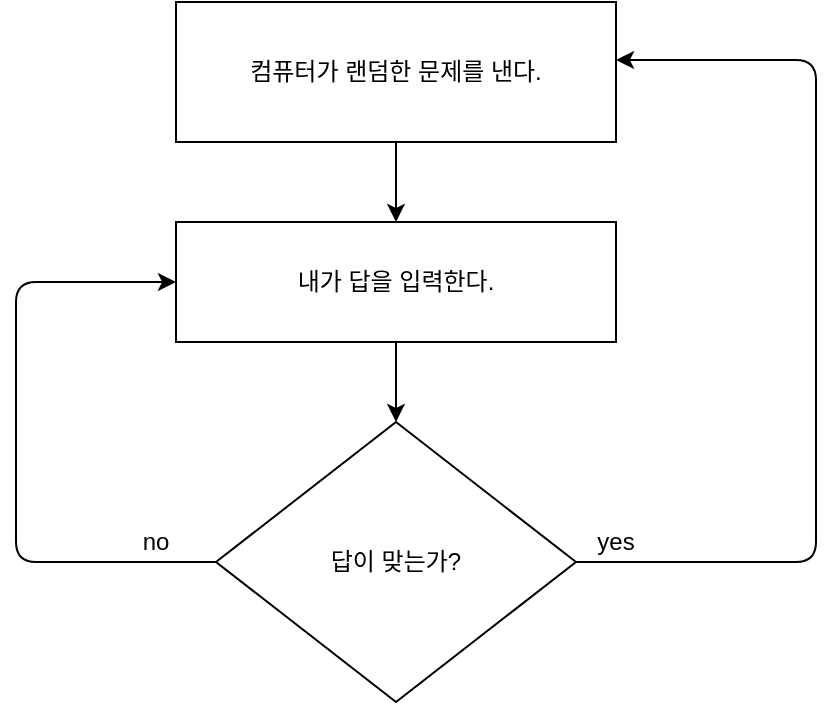<mxfile version="11.1.4" type="device"><diagram id="mpSi-9rMNKwMrO0Wehpl" name="Page-1"><mxGraphModel dx="664" dy="795" grid="1" gridSize="10" guides="1" tooltips="1" connect="1" arrows="1" fold="1" page="1" pageScale="1" pageWidth="827" pageHeight="1169" math="0" shadow="0"><root><mxCell id="0"/><mxCell id="1" parent="0"/><mxCell id="uS_K0iUnxM4dj5SOhyQ7-1" value="컴퓨터가 랜덤한 문제를 낸다." style="rounded=0;whiteSpace=wrap;html=1;" vertex="1" parent="1"><mxGeometry x="270" y="80" width="220" height="70" as="geometry"/></mxCell><mxCell id="uS_K0iUnxM4dj5SOhyQ7-2" value="" style="endArrow=classic;html=1;exitX=0.5;exitY=1;exitDx=0;exitDy=0;" edge="1" parent="1" source="uS_K0iUnxM4dj5SOhyQ7-1"><mxGeometry width="50" height="50" relative="1" as="geometry"><mxPoint x="270" y="220" as="sourcePoint"/><mxPoint x="380" y="190" as="targetPoint"/></mxGeometry></mxCell><mxCell id="uS_K0iUnxM4dj5SOhyQ7-3" value="내가 답을 입력한다." style="rounded=0;whiteSpace=wrap;html=1;" vertex="1" parent="1"><mxGeometry x="270" y="190" width="220" height="60" as="geometry"/></mxCell><mxCell id="uS_K0iUnxM4dj5SOhyQ7-4" value="" style="endArrow=classic;html=1;exitX=0.5;exitY=1;exitDx=0;exitDy=0;" edge="1" parent="1" source="uS_K0iUnxM4dj5SOhyQ7-3"><mxGeometry width="50" height="50" relative="1" as="geometry"><mxPoint x="270" y="320" as="sourcePoint"/><mxPoint x="380" y="290" as="targetPoint"/></mxGeometry></mxCell><mxCell id="uS_K0iUnxM4dj5SOhyQ7-5" value="답이 맞는가?" style="rhombus;whiteSpace=wrap;html=1;" vertex="1" parent="1"><mxGeometry x="290" y="290" width="180" height="140" as="geometry"/></mxCell><mxCell id="uS_K0iUnxM4dj5SOhyQ7-6" value="" style="edgeStyle=elbowEdgeStyle;elbow=vertical;endArrow=classic;html=1;entryX=1;entryY=0.414;entryDx=0;entryDy=0;entryPerimeter=0;exitX=1;exitY=0.5;exitDx=0;exitDy=0;" edge="1" parent="1" source="uS_K0iUnxM4dj5SOhyQ7-5" target="uS_K0iUnxM4dj5SOhyQ7-1"><mxGeometry width="50" height="50" relative="1" as="geometry"><mxPoint x="270" y="500" as="sourcePoint"/><mxPoint x="320" y="450" as="targetPoint"/><Array as="points"><mxPoint x="590" y="240"/></Array></mxGeometry></mxCell><mxCell id="uS_K0iUnxM4dj5SOhyQ7-7" value="yes" style="text;html=1;strokeColor=none;fillColor=none;align=center;verticalAlign=middle;whiteSpace=wrap;rounded=0;" vertex="1" parent="1"><mxGeometry x="470" y="340" width="40" height="20" as="geometry"/></mxCell><mxCell id="uS_K0iUnxM4dj5SOhyQ7-8" value="no" style="text;html=1;strokeColor=none;fillColor=none;align=center;verticalAlign=middle;whiteSpace=wrap;rounded=0;" vertex="1" parent="1"><mxGeometry x="240" y="340" width="40" height="20" as="geometry"/></mxCell><mxCell id="uS_K0iUnxM4dj5SOhyQ7-9" value="" style="edgeStyle=elbowEdgeStyle;elbow=vertical;endArrow=classic;html=1;exitX=0;exitY=0.5;exitDx=0;exitDy=0;entryX=0;entryY=0.5;entryDx=0;entryDy=0;" edge="1" parent="1" source="uS_K0iUnxM4dj5SOhyQ7-5" target="uS_K0iUnxM4dj5SOhyQ7-3"><mxGeometry width="50" height="50" relative="1" as="geometry"><mxPoint x="240" y="500" as="sourcePoint"/><mxPoint x="290" y="450" as="targetPoint"/><Array as="points"><mxPoint x="190" y="330"/></Array></mxGeometry></mxCell></root></mxGraphModel></diagram></mxfile>